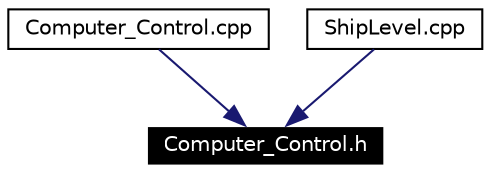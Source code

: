 digraph G
{
  edge [fontname="Helvetica",fontsize=10,labelfontname="Helvetica",labelfontsize=10];
  node [fontname="Helvetica",fontsize=10,shape=record];
  Node1 [label="Computer_Control.h",height=0.2,width=0.4,color="white", fillcolor="black", style="filled" fontcolor="white"];
  Node2 -> Node1 [color="midnightblue",fontsize=10,style="solid",fontname="Helvetica"];
  Node2 [label="Computer_Control.cpp",height=0.2,width=0.4,color="black",URL="$_computer___control_8cpp.html"];
  Node3 -> Node1 [color="midnightblue",fontsize=10,style="solid",fontname="Helvetica"];
  Node3 [label="ShipLevel.cpp",height=0.2,width=0.4,color="black",URL="$_ship_level_8cpp.html"];
}

